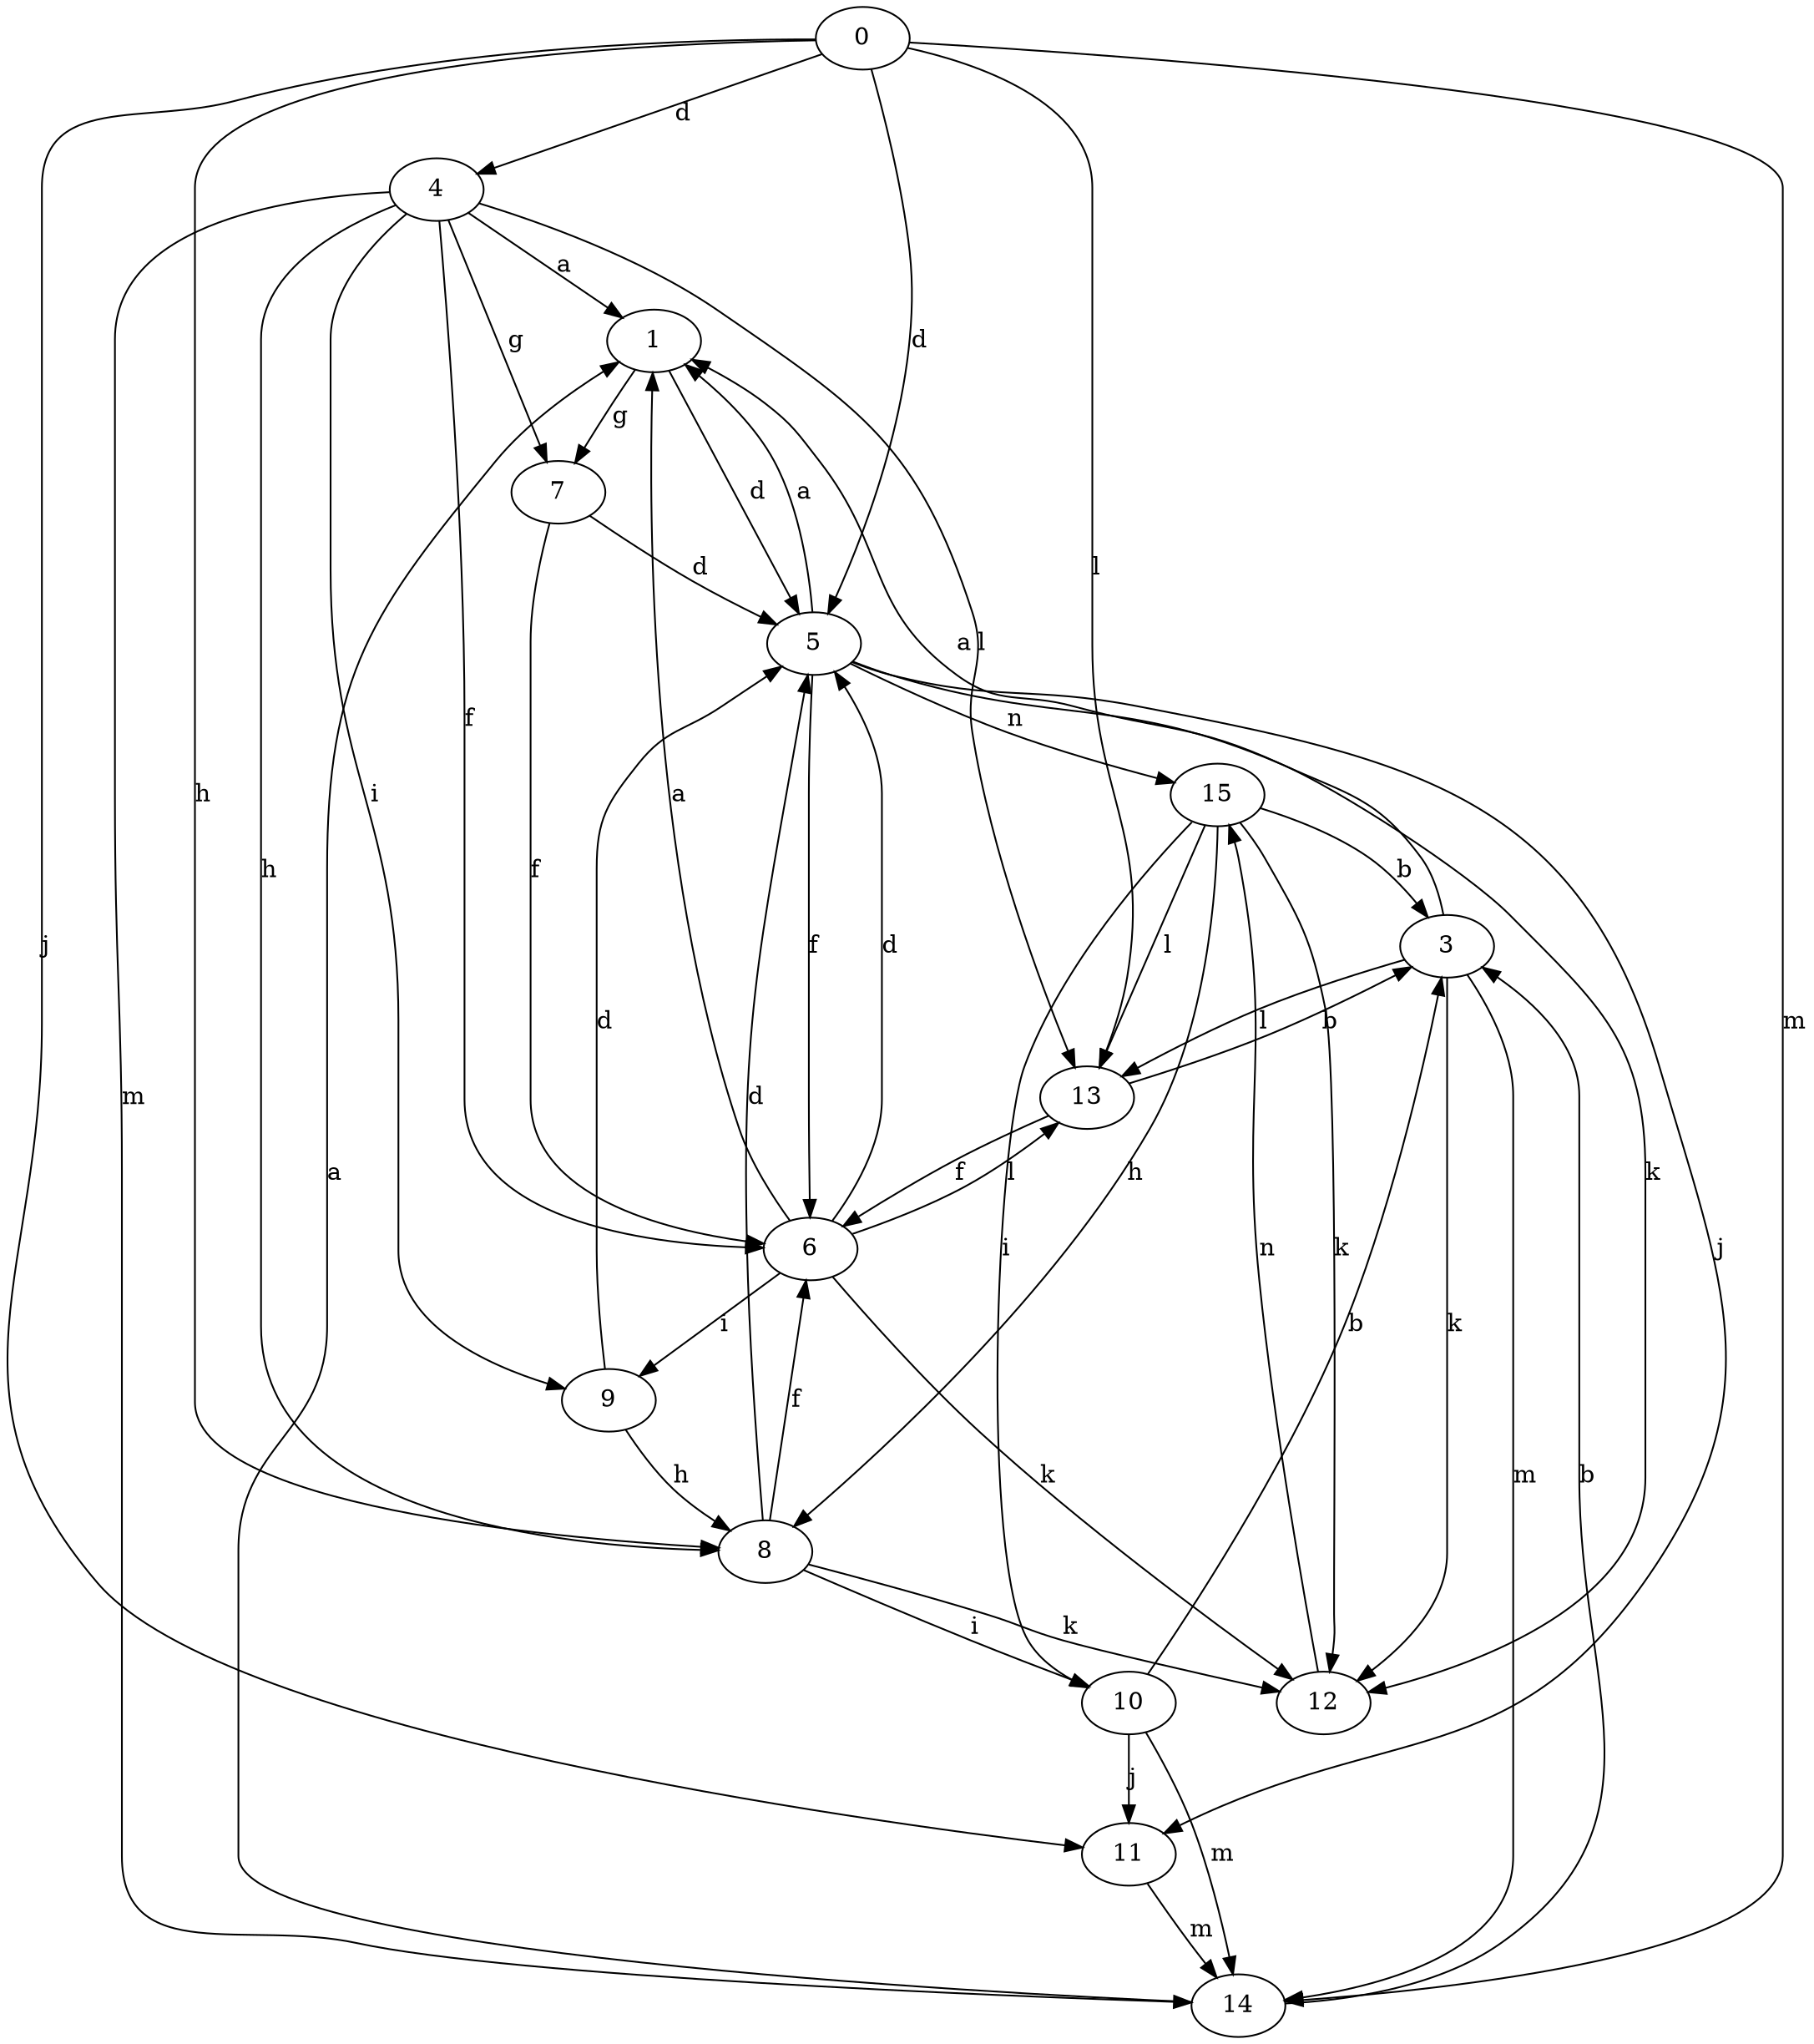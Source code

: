 strict digraph  {
1;
3;
4;
5;
6;
7;
8;
9;
10;
11;
12;
13;
0;
14;
15;
1 -> 5  [label=d];
1 -> 7  [label=g];
3 -> 1  [label=a];
3 -> 12  [label=k];
3 -> 13  [label=l];
3 -> 14  [label=m];
4 -> 1  [label=a];
4 -> 6  [label=f];
4 -> 7  [label=g];
4 -> 8  [label=h];
4 -> 9  [label=i];
4 -> 13  [label=l];
4 -> 14  [label=m];
5 -> 1  [label=a];
5 -> 6  [label=f];
5 -> 11  [label=j];
5 -> 12  [label=k];
5 -> 15  [label=n];
6 -> 1  [label=a];
6 -> 5  [label=d];
6 -> 9  [label=i];
6 -> 12  [label=k];
6 -> 13  [label=l];
7 -> 5  [label=d];
7 -> 6  [label=f];
8 -> 5  [label=d];
8 -> 6  [label=f];
8 -> 10  [label=i];
8 -> 12  [label=k];
9 -> 5  [label=d];
9 -> 8  [label=h];
10 -> 3  [label=b];
10 -> 11  [label=j];
10 -> 14  [label=m];
11 -> 14  [label=m];
12 -> 15  [label=n];
13 -> 3  [label=b];
13 -> 6  [label=f];
0 -> 4  [label=d];
0 -> 5  [label=d];
0 -> 8  [label=h];
0 -> 11  [label=j];
0 -> 13  [label=l];
0 -> 14  [label=m];
14 -> 1  [label=a];
14 -> 3  [label=b];
15 -> 3  [label=b];
15 -> 8  [label=h];
15 -> 10  [label=i];
15 -> 12  [label=k];
15 -> 13  [label=l];
}
